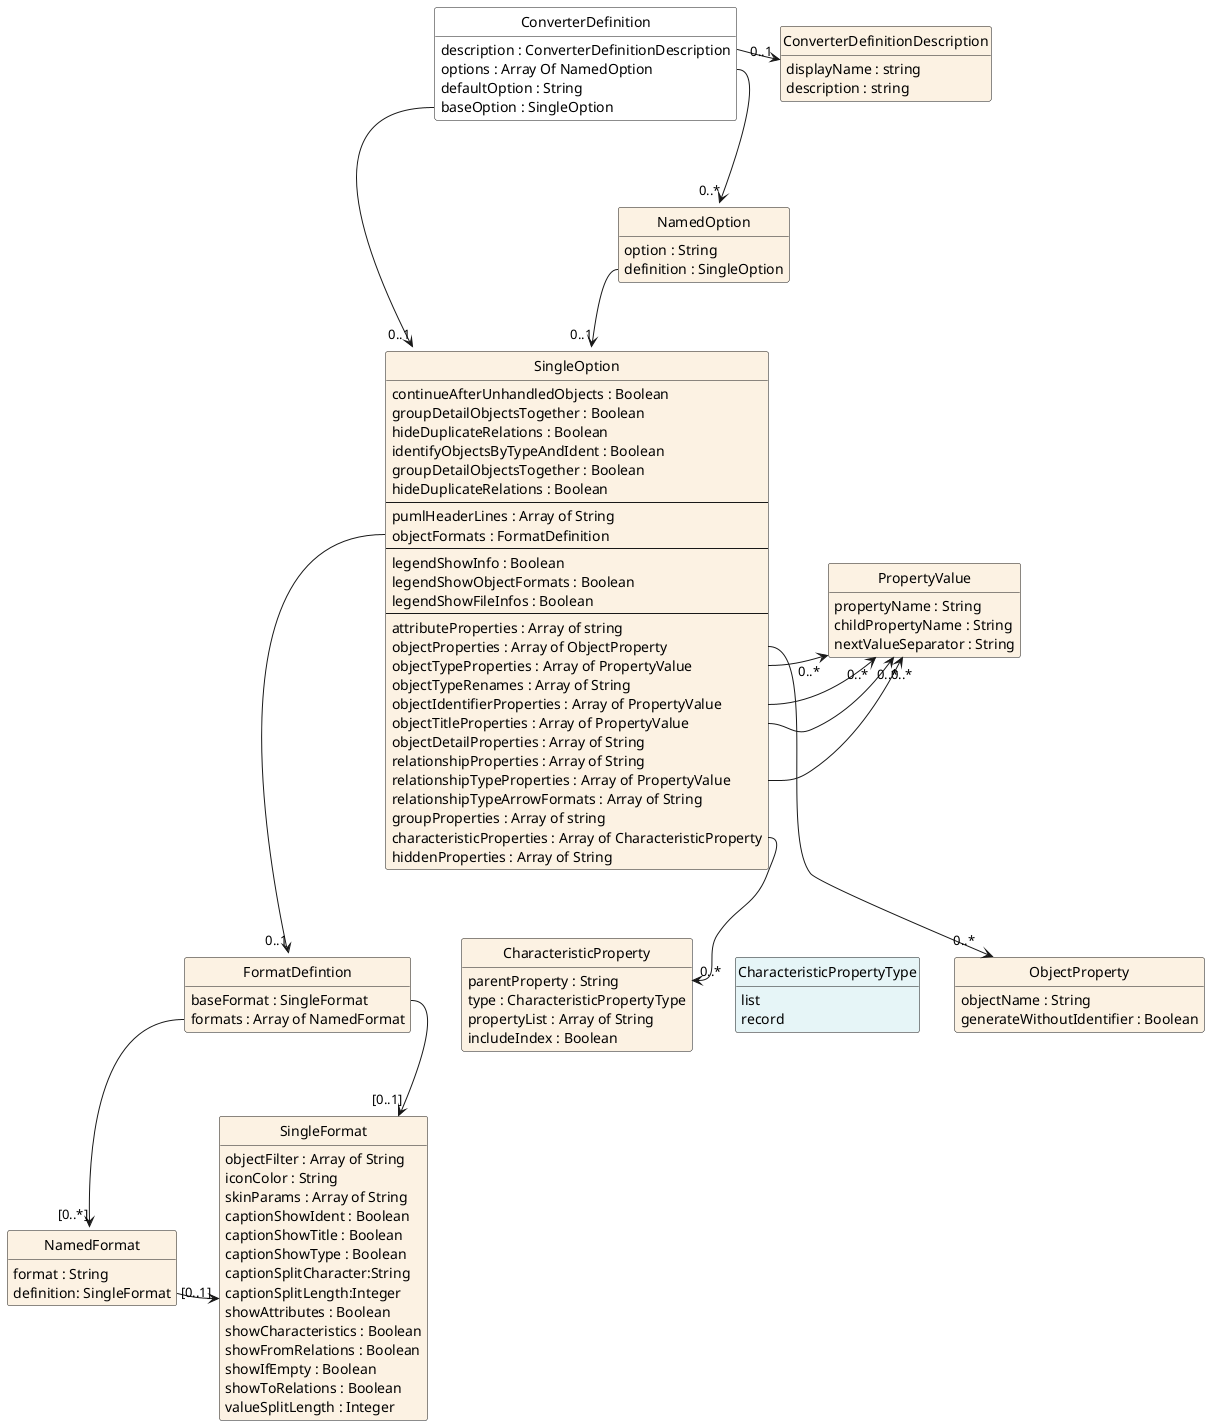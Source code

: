 @startuml

hide circle
hide methods
hide stereotype
show <<Enumeration>> stereotype
'skinparam Padding 5
skinparam ParticipantPadding 15

skinparam class {
   BackgroundColor<<Enumeration>> #E6F5F7
   BackgroundColor<<Ref>> #FFFFE0
   BackgroundColor<<Pivot>> #FFFFFFF
   BackgroundColor #FCF2E3
}

class ConverterDefinitionDescription {
    displayName : string
    description : string
}

class ConverterDefinition  <<Pivot>> {
  description : ConverterDefinitionDescription  
  options : Array Of NamedOption  
  defaultOption : String
  baseOption : SingleOption
}

class NamedOption {
    option : String
    definition : SingleOption
}

class CharacteristicPropertyType <<Enumeration>> {
    list
    record
}

class CharacteristicProperty {
    parentProperty : String
    type : CharacteristicPropertyType
    propertyList : Array of String
    includeIndex : Boolean
}

together {
class CharacteristicProperty
class CharacteristicPropertyType
}

together  {
class FormatDefintion
class NamedFormat
class SingleFormat
}

class SingleFormat {
    objectFilter : Array of String
    iconColor : String
    skinParams : Array of String
    captionShowIdent : Boolean
    captionShowTitle : Boolean
    captionShowType : Boolean
    captionSplitCharacter:String
    captionSplitLength:Integer
    showAttributes : Boolean
    showCharacteristics : Boolean
    showFromRelations : Boolean
    showIfEmpty : Boolean
    showToRelations : Boolean
    valueSplitLength : Integer
}

class FormatDefintion {
    baseFormat : SingleFormat
    formats : Array of NamedFormat
}

class NamedFormat {
    format : String
    definition: SingleFormat
}

class PropertyValue {
    propertyName : String
    childPropertyName : String
    nextValueSeparator : String
}

class ObjectProperty {
    objectName : String
    generateWithoutIdentifier : Boolean
}
class SingleOption {
    continueAfterUnhandledObjects : Boolean
    groupDetailObjectsTogether : Boolean
    hideDuplicateRelations : Boolean
    identifyObjectsByTypeAndIdent : Boolean
    groupDetailObjectsTogether : Boolean
    hideDuplicateRelations : Boolean
    ---
    pumlHeaderLines : Array of String
    objectFormats : FormatDefinition
    ---
    legendShowInfo : Boolean
    legendShowObjectFormats : Boolean
    legendShowFileInfos : Boolean
    ---
	attributeProperties : Array of string
    objectProperties : Array of ObjectProperty
	objectTypeProperties : Array of PropertyValue
    objectTypeRenames : Array of String
    objectIdentifierProperties : Array of PropertyValue
	objectTitleProperties : Array of PropertyValue
    objectDetailProperties : Array of String
    relationshipProperties : Array of String
    relationshipTypeProperties : Array of PropertyValue
    relationshipTypeArrowFormats : Array of String
    groupProperties : Array of string
    characteristicProperties : Array of CharacteristicProperty
    hiddenProperties : Array of String
}

ConverterDefinition::options -down-> "0..*" NamedOption: "        "
ConverterDefinition::baseOption -right-> "0..1" SingleOption::option
ConverterDefinition::description -right-> "0..1" ConverterDefinitionDescription
NamedOption::definition --> "0..1" SingleOption
SingleOption::characteristicProperties --> "0..*" CharacteristicProperty::parentProperty
SingleOption::objectFormats --> "0..1" FormatDefintion
SingleOption::objectProperties --> "0..*" ObjectProperty
SingleOption::objectIdentifierProperties -right-> "0..*" PropertyValue
SingleOption::objectTitleProperties --> "0..*" PropertyValue
SingleOption::objectTypeProperties --> "0..*" PropertyValue : "     "
SingleOption::relationshipTypeProperties --> "0..*" PropertyValue
FormatDefintion::baseFormat -right-> "[0..1]" SingleFormat
FormatDefintion::formats -down-> "[0..*]" NamedFormat
NamedFormat::definition -right-> "[0..1]" SingleFormat
CharacteristicProperty -[hidden]right-> CharacteristicPropertyType
CharacteristicPropertyType -[hidden]right-> ObjectProperty

@enduml
